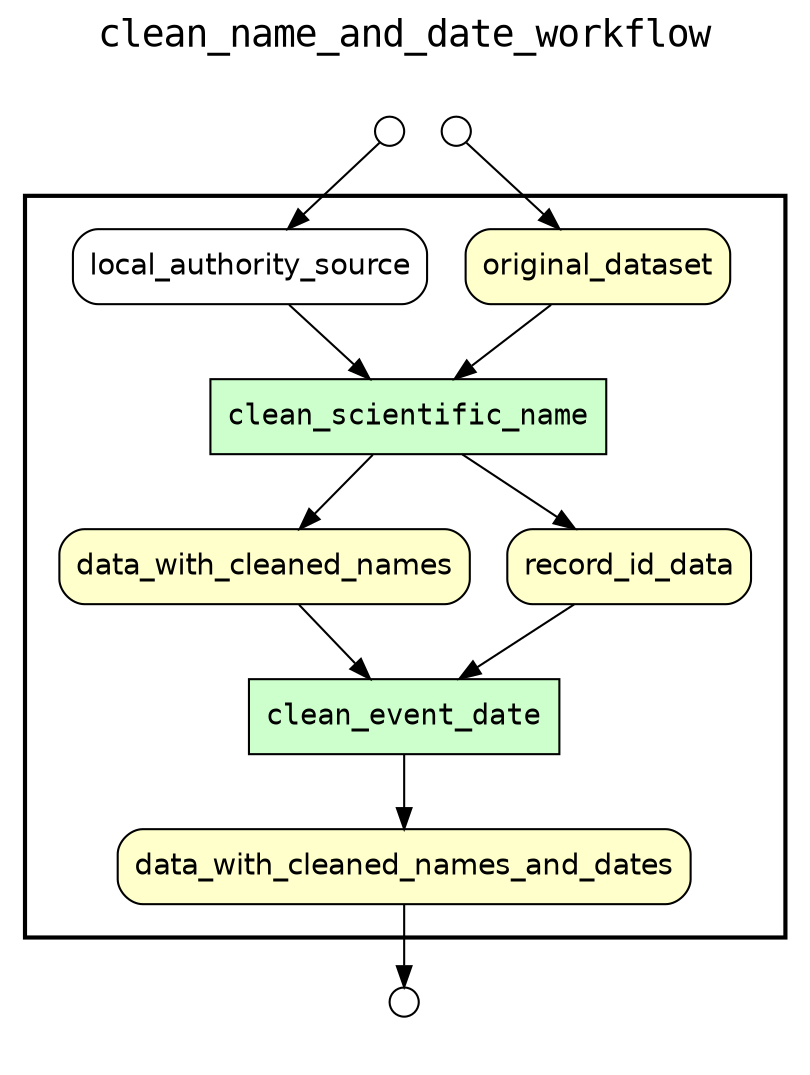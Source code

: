 
digraph yw_data_view {
rankdir=TB
fontname=Courier; fontsize=18; labelloc=t
label="clean_name_and_date_workflow"
subgraph cluster_workflow { label=""; color=black; penwidth=2
subgraph cluster_workflow_inner { label=""; color=white
node[shape=box style="filled" fillcolor="#CCFFCC" peripheries=1 fontname=Courier]
clean_scientific_name
clean_event_date
node[shape=box style="filled" fillcolor="#CCFFCC" peripheries=1 fontname=Courier]
clean_scientific_name
clean_event_date
node[shape=box style="rounded,filled" fillcolor="#FFFFCC" peripheries=1 fontname=Helvetica]
original_dataset
data_with_cleaned_names
record_id_data
data_with_cleaned_names_and_dates
node[shape=box style="rounded,filled" fillcolor="#FFFFFF" peripheries=1 fontname=Helvetica]
local_authority_source
}}
subgraph cluster_inflows { label=""; color=white; penwidth=2
subgraph cluster_inflows_inner { label=""; color=white
node[shape=circle fillcolor="#FFFFFF" peripheries=1 width=0.2]
original_dataset_inflow [label=""]
local_authority_source_inflow [label=""]
}}
subgraph cluster_outflows { label=""; color=white; penwidth=2
subgraph cluster_outflows_inner { label=""; color=white
node[shape=circle fillcolor="#FFFFFF" peripheries=1 width=0.2]
data_with_cleaned_names_and_dates_outflow [label=""]
}}
record_id_data -> clean_event_date
data_with_cleaned_names -> clean_event_date
original_dataset -> clean_scientific_name
local_authority_source -> clean_scientific_name
clean_scientific_name -> data_with_cleaned_names
clean_scientific_name -> record_id_data
clean_event_date -> data_with_cleaned_names_and_dates
original_dataset_inflow -> original_dataset
local_authority_source_inflow -> local_authority_source
data_with_cleaned_names_and_dates -> data_with_cleaned_names_and_dates_outflow
}

